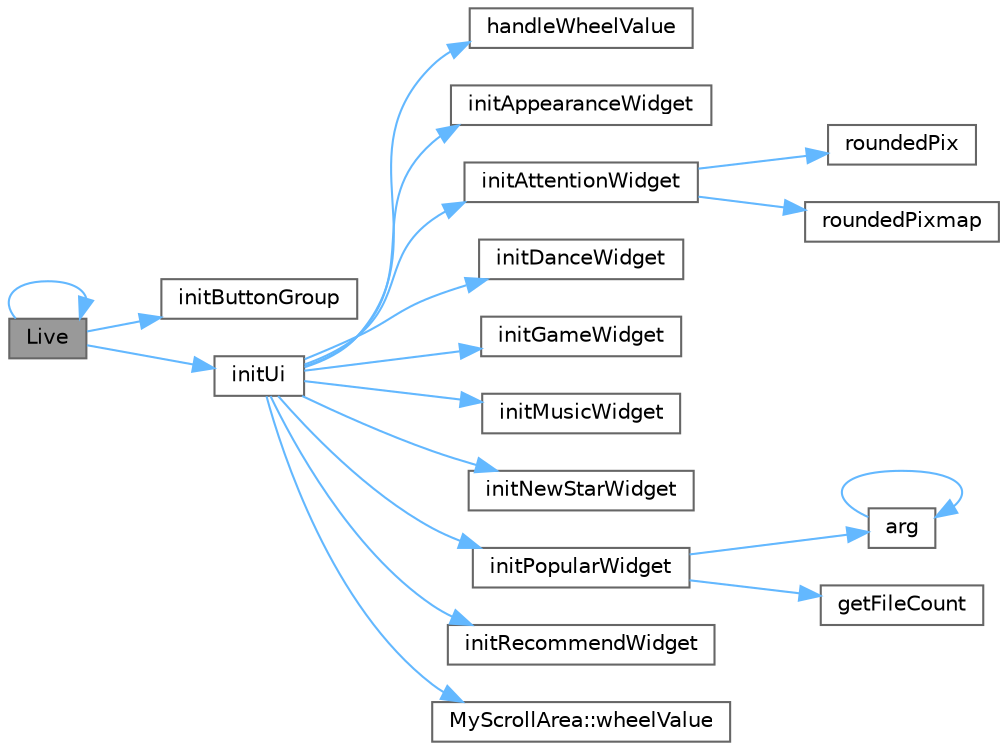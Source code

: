 digraph "Live"
{
 // LATEX_PDF_SIZE
  bgcolor="transparent";
  edge [fontname=Helvetica,fontsize=10,labelfontname=Helvetica,labelfontsize=10];
  node [fontname=Helvetica,fontsize=10,shape=box,height=0.2,width=0.4];
  rankdir="LR";
  Node1 [id="Node000001",label="Live",height=0.2,width=0.4,color="gray40", fillcolor="grey60", style="filled", fontcolor="black",tooltip="构造函数，初始化直播主界面"];
  Node1 -> Node2 [id="edge1_Node000001_Node000002",color="steelblue1",style="solid",tooltip=" "];
  Node2 [id="Node000002",label="initButtonGroup",height=0.2,width=0.4,color="grey40", fillcolor="white", style="filled",URL="$class_live.html#a9437cac5c81c06f98ff94541bf7da588",tooltip="初始化按钮组"];
  Node1 -> Node3 [id="edge2_Node000001_Node000003",color="steelblue1",style="solid",tooltip=" "];
  Node3 [id="Node000003",label="initUi",height=0.2,width=0.4,color="grey40", fillcolor="white", style="filled",URL="$class_live.html#afba6e95967cc3eb25fd518f7bde6ec04",tooltip="初始化界面"];
  Node3 -> Node4 [id="edge3_Node000003_Node000004",color="steelblue1",style="solid",tooltip=" "];
  Node4 [id="Node000004",label="handleWheelValue",height=0.2,width=0.4,color="grey40", fillcolor="white", style="filled",URL="$class_live.html#a6ef54bde0283ca9a6b5060253ec1b8a6",tooltip="处理滚动值"];
  Node3 -> Node5 [id="edge4_Node000003_Node000005",color="steelblue1",style="solid",tooltip=" "];
  Node5 [id="Node000005",label="initAppearanceWidget",height=0.2,width=0.4,color="grey40", fillcolor="white", style="filled",URL="$class_live.html#a548f4432cb50d71db879a3761cf8cf29",tooltip="初始化颜值控件"];
  Node3 -> Node6 [id="edge5_Node000003_Node000006",color="steelblue1",style="solid",tooltip=" "];
  Node6 [id="Node000006",label="initAttentionWidget",height=0.2,width=0.4,color="grey40", fillcolor="white", style="filled",URL="$class_live.html#a938225792709e21cfaf5094707b112c5",tooltip="初始化关注控件"];
  Node6 -> Node7 [id="edge6_Node000006_Node000007",color="steelblue1",style="solid",tooltip=" "];
  Node7 [id="Node000007",label="roundedPix",height=0.2,width=0.4,color="grey40", fillcolor="white", style="filled",URL="$_music_item_widget_8cpp.html#a576ca65ebb105355024779fb458fe476",tooltip="创建圆角图片"];
  Node6 -> Node8 [id="edge7_Node000006_Node000008",color="steelblue1",style="solid",tooltip=" "];
  Node8 [id="Node000008",label="roundedPixmap",height=0.2,width=0.4,color="grey40", fillcolor="white", style="filled",URL="$class_live.html#a812ebf03d24f627d374c77e25e6c224e",tooltip="生成圆角图片"];
  Node3 -> Node9 [id="edge8_Node000003_Node000009",color="steelblue1",style="solid",tooltip=" "];
  Node9 [id="Node000009",label="initDanceWidget",height=0.2,width=0.4,color="grey40", fillcolor="white", style="filled",URL="$class_live.html#aee5a8ef3b3dc97fbae5e83428502d536",tooltip="初始化舞蹈控件"];
  Node3 -> Node10 [id="edge9_Node000003_Node000010",color="steelblue1",style="solid",tooltip=" "];
  Node10 [id="Node000010",label="initGameWidget",height=0.2,width=0.4,color="grey40", fillcolor="white", style="filled",URL="$class_live.html#acc309d53a8263b0a2e26a52653168d6e",tooltip="初始化游戏控件"];
  Node3 -> Node11 [id="edge10_Node000003_Node000011",color="steelblue1",style="solid",tooltip=" "];
  Node11 [id="Node000011",label="initMusicWidget",height=0.2,width=0.4,color="grey40", fillcolor="white", style="filled",URL="$class_live.html#a36e81b27036fd79bc02f5ce244fe8547",tooltip="初始化音乐控件"];
  Node3 -> Node12 [id="edge11_Node000003_Node000012",color="steelblue1",style="solid",tooltip=" "];
  Node12 [id="Node000012",label="initNewStarWidget",height=0.2,width=0.4,color="grey40", fillcolor="white", style="filled",URL="$class_live.html#a424f9a0113b9ae5b44f5ef1d78bdaa44",tooltip="初始化新秀控件"];
  Node3 -> Node13 [id="edge12_Node000003_Node000013",color="steelblue1",style="solid",tooltip=" "];
  Node13 [id="Node000013",label="initPopularWidget",height=0.2,width=0.4,color="grey40", fillcolor="white", style="filled",URL="$class_live.html#a56e054d6814b4f83fc3a77a488339418",tooltip="初始化热门控件"];
  Node13 -> Node14 [id="edge13_Node000013_Node000014",color="steelblue1",style="solid",tooltip=" "];
  Node14 [id="Node000014",label="arg",height=0.2,width=0.4,color="grey40", fillcolor="white", style="filled",URL="$base_8h.html#a2c8e80c1b1c8b7747e99b8e9a24a0429",tooltip="Returns a named argument to be used in a formatting function."];
  Node14 -> Node14 [id="edge14_Node000014_Node000014",color="steelblue1",style="solid",tooltip=" "];
  Node13 -> Node15 [id="edge15_Node000013_Node000015",color="steelblue1",style="solid",tooltip=" "];
  Node15 [id="Node000015",label="getFileCount",height=0.2,width=0.4,color="grey40", fillcolor="white", style="filled",URL="$_live_8cpp.html#a03043cd20eea162baa7cf946877302d5",tooltip="获取目录文件数量"];
  Node3 -> Node16 [id="edge16_Node000003_Node000016",color="steelblue1",style="solid",tooltip=" "];
  Node16 [id="Node000016",label="initRecommendWidget",height=0.2,width=0.4,color="grey40", fillcolor="white", style="filled",URL="$class_live.html#ac9d791f77bdd108c48097d8ba130c311",tooltip="初始化推荐控件"];
  Node3 -> Node17 [id="edge17_Node000003_Node000017",color="steelblue1",style="solid",tooltip=" "];
  Node17 [id="Node000017",label="MyScrollArea::wheelValue",height=0.2,width=0.4,color="grey40", fillcolor="white", style="filled",URL="$class_my_scroll_area.html#ad95e84387b161599e4f845564314e8f8",tooltip="滚轮事件触发的信号，传递当前滚动条值"];
  Node1 -> Node1 [id="edge18_Node000001_Node000001",color="steelblue1",style="solid",tooltip=" "];
}
